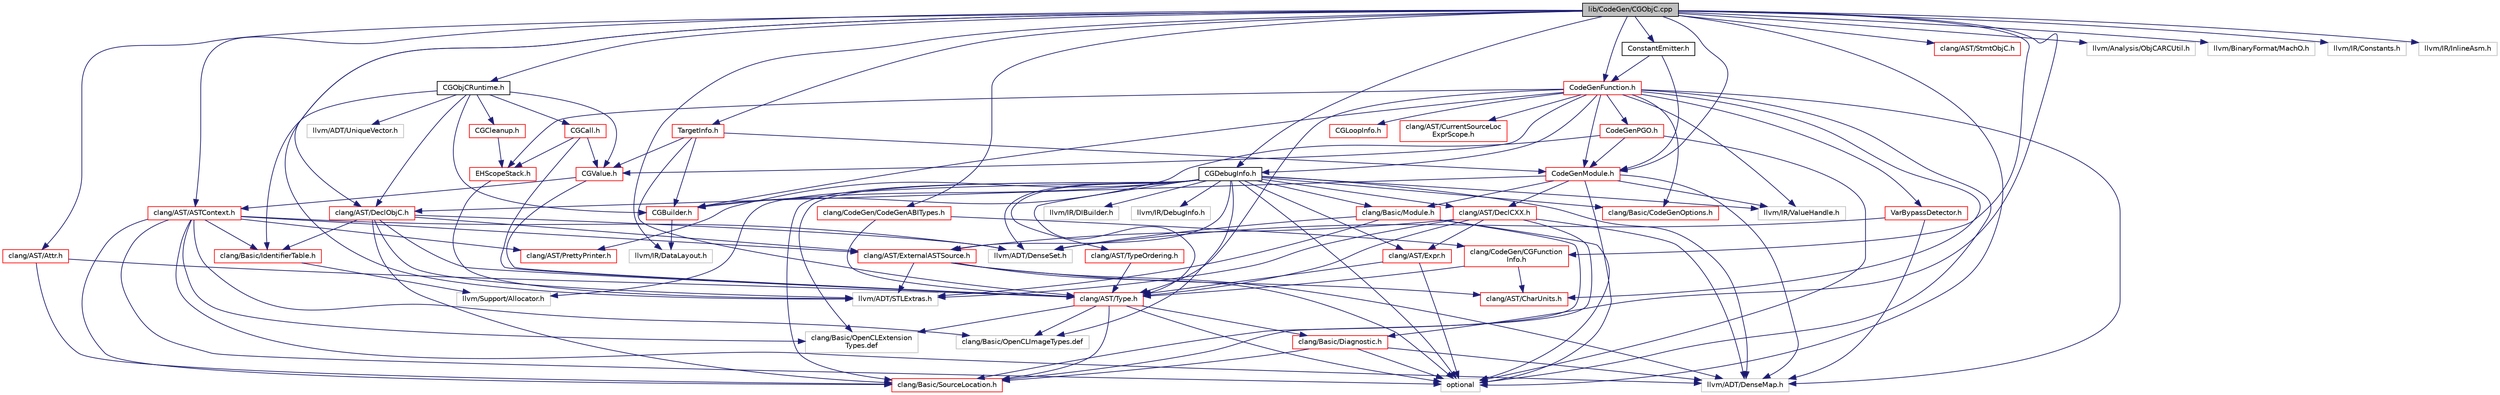 digraph "lib/CodeGen/CGObjC.cpp"
{
 // LATEX_PDF_SIZE
  bgcolor="transparent";
  edge [fontname="Helvetica",fontsize="10",labelfontname="Helvetica",labelfontsize="10"];
  node [fontname="Helvetica",fontsize="10",shape=record];
  Node1 [label="lib/CodeGen/CGObjC.cpp",height=0.2,width=0.4,color="black", fillcolor="grey75", style="filled", fontcolor="black",tooltip=" "];
  Node1 -> Node2 [color="midnightblue",fontsize="10",style="solid",fontname="Helvetica"];
  Node2 [label="CGDebugInfo.h",height=0.2,width=0.4,color="black",URL="$CGDebugInfo_8h.html",tooltip=" "];
  Node2 -> Node3 [color="midnightblue",fontsize="10",style="solid",fontname="Helvetica"];
  Node3 [label="CGBuilder.h",height=0.2,width=0.4,color="red",URL="$CGBuilder_8h.html",tooltip=" "];
  Node3 -> Node16 [color="midnightblue",fontsize="10",style="solid",fontname="Helvetica"];
  Node16 [label="llvm/IR/DataLayout.h",height=0.2,width=0.4,color="grey75",tooltip=" "];
  Node2 -> Node19 [color="midnightblue",fontsize="10",style="solid",fontname="Helvetica"];
  Node19 [label="clang/AST/DeclCXX.h",height=0.2,width=0.4,color="red",URL="$DeclCXX_8h.html",tooltip=" "];
  Node19 -> Node111 [color="midnightblue",fontsize="10",style="solid",fontname="Helvetica"];
  Node111 [label="clang/AST/Expr.h",height=0.2,width=0.4,color="red",URL="$Expr_8h.html",tooltip=" "];
  Node111 -> Node56 [color="midnightblue",fontsize="10",style="solid",fontname="Helvetica"];
  Node56 [label="clang/AST/Type.h",height=0.2,width=0.4,color="red",URL="$Type_8h.html",tooltip=" "];
  Node56 -> Node61 [color="midnightblue",fontsize="10",style="solid",fontname="Helvetica"];
  Node61 [label="clang/Basic/Diagnostic.h",height=0.2,width=0.4,color="red",URL="$Basic_2Diagnostic_8h.html",tooltip=" "];
  Node61 -> Node70 [color="midnightblue",fontsize="10",style="solid",fontname="Helvetica"];
  Node70 [label="clang/Basic/SourceLocation.h",height=0.2,width=0.4,color="red",URL="$SourceLocation_8h.html",tooltip=" "];
  Node61 -> Node71 [color="midnightblue",fontsize="10",style="solid",fontname="Helvetica"];
  Node71 [label="llvm/ADT/DenseMap.h",height=0.2,width=0.4,color="grey75",tooltip=" "];
  Node61 -> Node64 [color="midnightblue",fontsize="10",style="solid",fontname="Helvetica"];
  Node64 [label="optional",height=0.2,width=0.4,color="grey75",tooltip=" "];
  Node56 -> Node70 [color="midnightblue",fontsize="10",style="solid",fontname="Helvetica"];
  Node56 -> Node64 [color="midnightblue",fontsize="10",style="solid",fontname="Helvetica"];
  Node56 -> Node35 [color="midnightblue",fontsize="10",style="solid",fontname="Helvetica"];
  Node35 [label="clang/Basic/OpenCLImageTypes.def",height=0.2,width=0.4,color="grey75",tooltip=" "];
  Node56 -> Node91 [color="midnightblue",fontsize="10",style="solid",fontname="Helvetica"];
  Node91 [label="clang/Basic/OpenCLExtension\lTypes.def",height=0.2,width=0.4,color="grey75",tooltip=" "];
  Node111 -> Node64 [color="midnightblue",fontsize="10",style="solid",fontname="Helvetica"];
  Node19 -> Node108 [color="midnightblue",fontsize="10",style="solid",fontname="Helvetica"];
  Node108 [label="clang/AST/ExternalASTSource.h",height=0.2,width=0.4,color="red",URL="$ExternalASTSource_8h.html",tooltip=" "];
  Node108 -> Node5 [color="midnightblue",fontsize="10",style="solid",fontname="Helvetica"];
  Node5 [label="clang/AST/CharUnits.h",height=0.2,width=0.4,color="red",URL="$CharUnits_8h.html",tooltip=" "];
  Node108 -> Node71 [color="midnightblue",fontsize="10",style="solid",fontname="Helvetica"];
  Node108 -> Node104 [color="midnightblue",fontsize="10",style="solid",fontname="Helvetica"];
  Node104 [label="llvm/ADT/STLExtras.h",height=0.2,width=0.4,color="grey75",tooltip=" "];
  Node108 -> Node64 [color="midnightblue",fontsize="10",style="solid",fontname="Helvetica"];
  Node19 -> Node56 [color="midnightblue",fontsize="10",style="solid",fontname="Helvetica"];
  Node19 -> Node70 [color="midnightblue",fontsize="10",style="solid",fontname="Helvetica"];
  Node19 -> Node71 [color="midnightblue",fontsize="10",style="solid",fontname="Helvetica"];
  Node19 -> Node104 [color="midnightblue",fontsize="10",style="solid",fontname="Helvetica"];
  Node2 -> Node111 [color="midnightblue",fontsize="10",style="solid",fontname="Helvetica"];
  Node2 -> Node108 [color="midnightblue",fontsize="10",style="solid",fontname="Helvetica"];
  Node2 -> Node148 [color="midnightblue",fontsize="10",style="solid",fontname="Helvetica"];
  Node148 [label="clang/AST/PrettyPrinter.h",height=0.2,width=0.4,color="red",URL="$PrettyPrinter_8h.html",tooltip=" "];
  Node2 -> Node56 [color="midnightblue",fontsize="10",style="solid",fontname="Helvetica"];
  Node2 -> Node149 [color="midnightblue",fontsize="10",style="solid",fontname="Helvetica"];
  Node149 [label="clang/AST/TypeOrdering.h",height=0.2,width=0.4,color="red",URL="$TypeOrdering_8h.html",tooltip=" "];
  Node149 -> Node56 [color="midnightblue",fontsize="10",style="solid",fontname="Helvetica"];
  Node2 -> Node152 [color="midnightblue",fontsize="10",style="solid",fontname="Helvetica"];
  Node152 [label="clang/Basic/CodeGenOptions.h",height=0.2,width=0.4,color="red",URL="$CodeGenOptions_8h.html",tooltip=" "];
  Node2 -> Node159 [color="midnightblue",fontsize="10",style="solid",fontname="Helvetica"];
  Node159 [label="clang/Basic/Module.h",height=0.2,width=0.4,color="red",URL="$Module_8h.html",tooltip=" "];
  Node159 -> Node70 [color="midnightblue",fontsize="10",style="solid",fontname="Helvetica"];
  Node159 -> Node167 [color="midnightblue",fontsize="10",style="solid",fontname="Helvetica"];
  Node167 [label="llvm/ADT/DenseSet.h",height=0.2,width=0.4,color="grey75",tooltip=" "];
  Node159 -> Node104 [color="midnightblue",fontsize="10",style="solid",fontname="Helvetica"];
  Node159 -> Node64 [color="midnightblue",fontsize="10",style="solid",fontname="Helvetica"];
  Node2 -> Node70 [color="midnightblue",fontsize="10",style="solid",fontname="Helvetica"];
  Node2 -> Node71 [color="midnightblue",fontsize="10",style="solid",fontname="Helvetica"];
  Node2 -> Node167 [color="midnightblue",fontsize="10",style="solid",fontname="Helvetica"];
  Node2 -> Node171 [color="midnightblue",fontsize="10",style="solid",fontname="Helvetica"];
  Node171 [label="llvm/IR/DIBuilder.h",height=0.2,width=0.4,color="grey75",tooltip=" "];
  Node2 -> Node172 [color="midnightblue",fontsize="10",style="solid",fontname="Helvetica"];
  Node172 [label="llvm/IR/DebugInfo.h",height=0.2,width=0.4,color="grey75",tooltip=" "];
  Node2 -> Node173 [color="midnightblue",fontsize="10",style="solid",fontname="Helvetica"];
  Node173 [label="llvm/IR/ValueHandle.h",height=0.2,width=0.4,color="grey75",tooltip=" "];
  Node2 -> Node101 [color="midnightblue",fontsize="10",style="solid",fontname="Helvetica"];
  Node101 [label="llvm/Support/Allocator.h",height=0.2,width=0.4,color="grey75",tooltip=" "];
  Node2 -> Node64 [color="midnightblue",fontsize="10",style="solid",fontname="Helvetica"];
  Node2 -> Node35 [color="midnightblue",fontsize="10",style="solid",fontname="Helvetica"];
  Node2 -> Node91 [color="midnightblue",fontsize="10",style="solid",fontname="Helvetica"];
  Node1 -> Node174 [color="midnightblue",fontsize="10",style="solid",fontname="Helvetica"];
  Node174 [label="CGObjCRuntime.h",height=0.2,width=0.4,color="black",URL="$CGObjCRuntime_8h.html",tooltip=" "];
  Node174 -> Node3 [color="midnightblue",fontsize="10",style="solid",fontname="Helvetica"];
  Node174 -> Node175 [color="midnightblue",fontsize="10",style="solid",fontname="Helvetica"];
  Node175 [label="CGCall.h",height=0.2,width=0.4,color="red",URL="$CGCall_8h.html",tooltip=" "];
  Node175 -> Node176 [color="midnightblue",fontsize="10",style="solid",fontname="Helvetica"];
  Node176 [label="CGValue.h",height=0.2,width=0.4,color="red",URL="$CGValue_8h.html",tooltip=" "];
  Node176 -> Node177 [color="midnightblue",fontsize="10",style="solid",fontname="Helvetica"];
  Node177 [label="clang/AST/ASTContext.h",height=0.2,width=0.4,color="red",URL="$ASTContext_8h.html",tooltip=" "];
  Node177 -> Node108 [color="midnightblue",fontsize="10",style="solid",fontname="Helvetica"];
  Node177 -> Node148 [color="midnightblue",fontsize="10",style="solid",fontname="Helvetica"];
  Node177 -> Node96 [color="midnightblue",fontsize="10",style="solid",fontname="Helvetica"];
  Node96 [label="clang/Basic/IdentifierTable.h",height=0.2,width=0.4,color="red",URL="$IdentifierTable_8h.html",tooltip=" "];
  Node96 -> Node101 [color="midnightblue",fontsize="10",style="solid",fontname="Helvetica"];
  Node177 -> Node70 [color="midnightblue",fontsize="10",style="solid",fontname="Helvetica"];
  Node177 -> Node71 [color="midnightblue",fontsize="10",style="solid",fontname="Helvetica"];
  Node177 -> Node167 [color="midnightblue",fontsize="10",style="solid",fontname="Helvetica"];
  Node177 -> Node64 [color="midnightblue",fontsize="10",style="solid",fontname="Helvetica"];
  Node177 -> Node35 [color="midnightblue",fontsize="10",style="solid",fontname="Helvetica"];
  Node177 -> Node91 [color="midnightblue",fontsize="10",style="solid",fontname="Helvetica"];
  Node176 -> Node56 [color="midnightblue",fontsize="10",style="solid",fontname="Helvetica"];
  Node175 -> Node193 [color="midnightblue",fontsize="10",style="solid",fontname="Helvetica"];
  Node193 [label="EHScopeStack.h",height=0.2,width=0.4,color="red",URL="$EHScopeStack_8h.html",tooltip=" "];
  Node193 -> Node104 [color="midnightblue",fontsize="10",style="solid",fontname="Helvetica"];
  Node175 -> Node56 [color="midnightblue",fontsize="10",style="solid",fontname="Helvetica"];
  Node174 -> Node214 [color="midnightblue",fontsize="10",style="solid",fontname="Helvetica"];
  Node214 [label="CGCleanup.h",height=0.2,width=0.4,color="red",URL="$CGCleanup_8h.html",tooltip=" "];
  Node214 -> Node193 [color="midnightblue",fontsize="10",style="solid",fontname="Helvetica"];
  Node174 -> Node176 [color="midnightblue",fontsize="10",style="solid",fontname="Helvetica"];
  Node174 -> Node204 [color="midnightblue",fontsize="10",style="solid",fontname="Helvetica"];
  Node204 [label="clang/AST/DeclObjC.h",height=0.2,width=0.4,color="red",URL="$DeclObjC_8h.html",tooltip=" "];
  Node204 -> Node108 [color="midnightblue",fontsize="10",style="solid",fontname="Helvetica"];
  Node204 -> Node56 [color="midnightblue",fontsize="10",style="solid",fontname="Helvetica"];
  Node204 -> Node96 [color="midnightblue",fontsize="10",style="solid",fontname="Helvetica"];
  Node204 -> Node70 [color="midnightblue",fontsize="10",style="solid",fontname="Helvetica"];
  Node204 -> Node167 [color="midnightblue",fontsize="10",style="solid",fontname="Helvetica"];
  Node204 -> Node104 [color="midnightblue",fontsize="10",style="solid",fontname="Helvetica"];
  Node174 -> Node96 [color="midnightblue",fontsize="10",style="solid",fontname="Helvetica"];
  Node174 -> Node216 [color="midnightblue",fontsize="10",style="solid",fontname="Helvetica"];
  Node216 [label="llvm/ADT/UniqueVector.h",height=0.2,width=0.4,color="grey75",tooltip=" "];
  Node1 -> Node217 [color="midnightblue",fontsize="10",style="solid",fontname="Helvetica"];
  Node217 [label="CodeGenFunction.h",height=0.2,width=0.4,color="red",URL="$CodeGenFunction_8h.html",tooltip=" "];
  Node217 -> Node3 [color="midnightblue",fontsize="10",style="solid",fontname="Helvetica"];
  Node217 -> Node2 [color="midnightblue",fontsize="10",style="solid",fontname="Helvetica"];
  Node217 -> Node218 [color="midnightblue",fontsize="10",style="solid",fontname="Helvetica"];
  Node218 [label="CGLoopInfo.h",height=0.2,width=0.4,color="red",URL="$CGLoopInfo_8h.html",tooltip=" "];
  Node217 -> Node176 [color="midnightblue",fontsize="10",style="solid",fontname="Helvetica"];
  Node217 -> Node220 [color="midnightblue",fontsize="10",style="solid",fontname="Helvetica"];
  Node220 [label="CodeGenModule.h",height=0.2,width=0.4,color="red",URL="$CodeGenModule_8h.html",tooltip=" "];
  Node220 -> Node19 [color="midnightblue",fontsize="10",style="solid",fontname="Helvetica"];
  Node220 -> Node204 [color="midnightblue",fontsize="10",style="solid",fontname="Helvetica"];
  Node220 -> Node159 [color="midnightblue",fontsize="10",style="solid",fontname="Helvetica"];
  Node220 -> Node71 [color="midnightblue",fontsize="10",style="solid",fontname="Helvetica"];
  Node220 -> Node173 [color="midnightblue",fontsize="10",style="solid",fontname="Helvetica"];
  Node220 -> Node64 [color="midnightblue",fontsize="10",style="solid",fontname="Helvetica"];
  Node217 -> Node246 [color="midnightblue",fontsize="10",style="solid",fontname="Helvetica"];
  Node246 [label="CodeGenPGO.h",height=0.2,width=0.4,color="red",URL="$CodeGenPGO_8h.html",tooltip=" "];
  Node246 -> Node3 [color="midnightblue",fontsize="10",style="solid",fontname="Helvetica"];
  Node246 -> Node220 [color="midnightblue",fontsize="10",style="solid",fontname="Helvetica"];
  Node246 -> Node64 [color="midnightblue",fontsize="10",style="solid",fontname="Helvetica"];
  Node217 -> Node193 [color="midnightblue",fontsize="10",style="solid",fontname="Helvetica"];
  Node217 -> Node248 [color="midnightblue",fontsize="10",style="solid",fontname="Helvetica"];
  Node248 [label="VarBypassDetector.h",height=0.2,width=0.4,color="red",URL="$VarBypassDetector_8h.html",tooltip=" "];
  Node248 -> Node71 [color="midnightblue",fontsize="10",style="solid",fontname="Helvetica"];
  Node248 -> Node167 [color="midnightblue",fontsize="10",style="solid",fontname="Helvetica"];
  Node217 -> Node5 [color="midnightblue",fontsize="10",style="solid",fontname="Helvetica"];
  Node217 -> Node249 [color="midnightblue",fontsize="10",style="solid",fontname="Helvetica"];
  Node249 [label="clang/AST/CurrentSourceLoc\lExprScope.h",height=0.2,width=0.4,color="red",URL="$CurrentSourceLocExprScope_8h.html",tooltip=" "];
  Node217 -> Node56 [color="midnightblue",fontsize="10",style="solid",fontname="Helvetica"];
  Node217 -> Node152 [color="midnightblue",fontsize="10",style="solid",fontname="Helvetica"];
  Node217 -> Node71 [color="midnightblue",fontsize="10",style="solid",fontname="Helvetica"];
  Node217 -> Node173 [color="midnightblue",fontsize="10",style="solid",fontname="Helvetica"];
  Node217 -> Node64 [color="midnightblue",fontsize="10",style="solid",fontname="Helvetica"];
  Node1 -> Node220 [color="midnightblue",fontsize="10",style="solid",fontname="Helvetica"];
  Node1 -> Node258 [color="midnightblue",fontsize="10",style="solid",fontname="Helvetica"];
  Node258 [label="ConstantEmitter.h",height=0.2,width=0.4,color="black",URL="$ConstantEmitter_8h.html",tooltip=" "];
  Node258 -> Node217 [color="midnightblue",fontsize="10",style="solid",fontname="Helvetica"];
  Node258 -> Node220 [color="midnightblue",fontsize="10",style="solid",fontname="Helvetica"];
  Node1 -> Node259 [color="midnightblue",fontsize="10",style="solid",fontname="Helvetica"];
  Node259 [label="TargetInfo.h",height=0.2,width=0.4,color="red",URL="$lib_2CodeGen_2TargetInfo_8h.html",tooltip=" "];
  Node259 -> Node3 [color="midnightblue",fontsize="10",style="solid",fontname="Helvetica"];
  Node259 -> Node220 [color="midnightblue",fontsize="10",style="solid",fontname="Helvetica"];
  Node259 -> Node176 [color="midnightblue",fontsize="10",style="solid",fontname="Helvetica"];
  Node259 -> Node56 [color="midnightblue",fontsize="10",style="solid",fontname="Helvetica"];
  Node1 -> Node177 [color="midnightblue",fontsize="10",style="solid",fontname="Helvetica"];
  Node1 -> Node197 [color="midnightblue",fontsize="10",style="solid",fontname="Helvetica"];
  Node197 [label="clang/AST/Attr.h",height=0.2,width=0.4,color="red",URL="$Attr_8h.html",tooltip=" "];
  Node197 -> Node56 [color="midnightblue",fontsize="10",style="solid",fontname="Helvetica"];
  Node197 -> Node70 [color="midnightblue",fontsize="10",style="solid",fontname="Helvetica"];
  Node1 -> Node204 [color="midnightblue",fontsize="10",style="solid",fontname="Helvetica"];
  Node1 -> Node260 [color="midnightblue",fontsize="10",style="solid",fontname="Helvetica"];
  Node260 [label="clang/AST/StmtObjC.h",height=0.2,width=0.4,color="red",URL="$StmtObjC_8h.html",tooltip=" "];
  Node1 -> Node61 [color="midnightblue",fontsize="10",style="solid",fontname="Helvetica"];
  Node1 -> Node230 [color="midnightblue",fontsize="10",style="solid",fontname="Helvetica"];
  Node230 [label="clang/CodeGen/CGFunction\lInfo.h",height=0.2,width=0.4,color="red",URL="$CGFunctionInfo_8h.html",tooltip=" "];
  Node230 -> Node5 [color="midnightblue",fontsize="10",style="solid",fontname="Helvetica"];
  Node230 -> Node56 [color="midnightblue",fontsize="10",style="solid",fontname="Helvetica"];
  Node1 -> Node261 [color="midnightblue",fontsize="10",style="solid",fontname="Helvetica"];
  Node261 [label="clang/CodeGen/CodeGenABITypes.h",height=0.2,width=0.4,color="red",URL="$CodeGenABITypes_8h.html",tooltip=" "];
  Node261 -> Node56 [color="midnightblue",fontsize="10",style="solid",fontname="Helvetica"];
  Node261 -> Node230 [color="midnightblue",fontsize="10",style="solid",fontname="Helvetica"];
  Node1 -> Node104 [color="midnightblue",fontsize="10",style="solid",fontname="Helvetica"];
  Node1 -> Node262 [color="midnightblue",fontsize="10",style="solid",fontname="Helvetica"];
  Node262 [label="llvm/Analysis/ObjCARCUtil.h",height=0.2,width=0.4,color="grey75",tooltip=" "];
  Node1 -> Node263 [color="midnightblue",fontsize="10",style="solid",fontname="Helvetica"];
  Node263 [label="llvm/BinaryFormat/MachO.h",height=0.2,width=0.4,color="grey75",tooltip=" "];
  Node1 -> Node11 [color="midnightblue",fontsize="10",style="solid",fontname="Helvetica"];
  Node11 [label="llvm/IR/Constants.h",height=0.2,width=0.4,color="grey75",tooltip=" "];
  Node1 -> Node16 [color="midnightblue",fontsize="10",style="solid",fontname="Helvetica"];
  Node1 -> Node264 [color="midnightblue",fontsize="10",style="solid",fontname="Helvetica"];
  Node264 [label="llvm/IR/InlineAsm.h",height=0.2,width=0.4,color="grey75",tooltip=" "];
  Node1 -> Node64 [color="midnightblue",fontsize="10",style="solid",fontname="Helvetica"];
}
